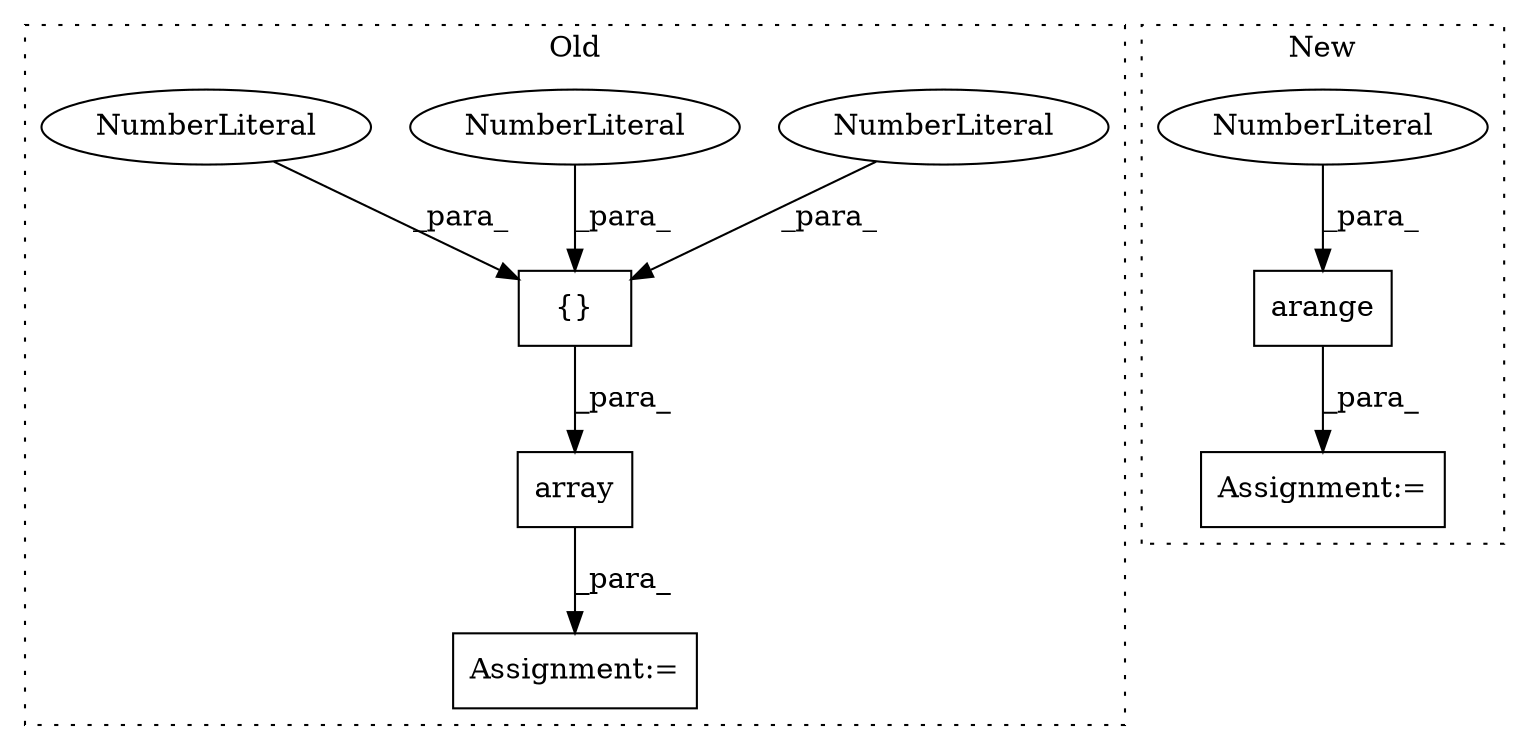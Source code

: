 digraph G {
subgraph cluster0 {
1 [label="array" a="32" s="20700,20740" l="6,1" shape="box"];
3 [label="Assignment:=" a="7" s="20693" l="1" shape="box"];
5 [label="{}" a="4" s="20717,20739" l="1,1" shape="box"];
6 [label="NumberLiteral" a="34" s="20726" l="3" shape="ellipse"];
7 [label="NumberLiteral" a="34" s="20730" l="4" shape="ellipse"];
8 [label="NumberLiteral" a="34" s="20722" l="3" shape="ellipse"];
label = "Old";
style="dotted";
}
subgraph cluster1 {
2 [label="arange" a="32" s="23130,23148" l="7,1" shape="box"];
4 [label="Assignment:=" a="7" s="23123" l="1" shape="box"];
9 [label="NumberLiteral" a="34" s="23139" l="4" shape="ellipse"];
label = "New";
style="dotted";
}
1 -> 3 [label="_para_"];
2 -> 4 [label="_para_"];
5 -> 1 [label="_para_"];
6 -> 5 [label="_para_"];
7 -> 5 [label="_para_"];
8 -> 5 [label="_para_"];
9 -> 2 [label="_para_"];
}